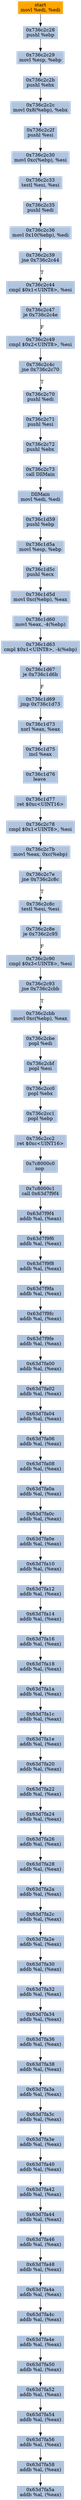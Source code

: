digraph G {
node[shape=rectangle,style=filled,fillcolor=lightsteelblue,color=lightsteelblue]
bgcolor="transparent"
a0x736c2c26movl_edi_edi[label="start\nmovl %edi, %edi",color="lightgrey",fillcolor="orange"];
a0x736c2c28pushl_ebp[label="0x736c2c28\npushl %ebp"];
a0x736c2c29movl_esp_ebp[label="0x736c2c29\nmovl %esp, %ebp"];
a0x736c2c2bpushl_ebx[label="0x736c2c2b\npushl %ebx"];
a0x736c2c2cmovl_0x8ebp__ebx[label="0x736c2c2c\nmovl 0x8(%ebp), %ebx"];
a0x736c2c2fpushl_esi[label="0x736c2c2f\npushl %esi"];
a0x736c2c30movl_0xcebp__esi[label="0x736c2c30\nmovl 0xc(%ebp), %esi"];
a0x736c2c33testl_esi_esi[label="0x736c2c33\ntestl %esi, %esi"];
a0x736c2c35pushl_edi[label="0x736c2c35\npushl %edi"];
a0x736c2c36movl_0x10ebp__edi[label="0x736c2c36\nmovl 0x10(%ebp), %edi"];
a0x736c2c39jne_0x736c2c44[label="0x736c2c39\njne 0x736c2c44"];
a0x736c2c44cmpl_0x1UINT8_esi[label="0x736c2c44\ncmpl $0x1<UINT8>, %esi"];
a0x736c2c47je_0x736c2c4e[label="0x736c2c47\nje 0x736c2c4e"];
a0x736c2c49cmpl_0x2UINT8_esi[label="0x736c2c49\ncmpl $0x2<UINT8>, %esi"];
a0x736c2c4cjne_0x736c2c70[label="0x736c2c4c\njne 0x736c2c70"];
a0x736c2c70pushl_edi[label="0x736c2c70\npushl %edi"];
a0x736c2c71pushl_esi[label="0x736c2c71\npushl %esi"];
a0x736c2c72pushl_ebx[label="0x736c2c72\npushl %ebx"];
a0x736c2c73call_DllMain[label="0x736c2c73\ncall DllMain"];
a0x736c1d57movl_edi_edi[label="DllMain\nmovl %edi, %edi"];
a0x736c1d59pushl_ebp[label="0x736c1d59\npushl %ebp"];
a0x736c1d5amovl_esp_ebp[label="0x736c1d5a\nmovl %esp, %ebp"];
a0x736c1d5cpushl_ecx[label="0x736c1d5c\npushl %ecx"];
a0x736c1d5dmovl_0xcebp__eax[label="0x736c1d5d\nmovl 0xc(%ebp), %eax"];
a0x736c1d60movl_eax__4ebp_[label="0x736c1d60\nmovl %eax, -4(%ebp)"];
a0x736c1d63cmpl_0x1UINT8__4ebp_[label="0x736c1d63\ncmpl $0x1<UINT8>, -4(%ebp)"];
a0x736c1d67je_0x736c1d6b[label="0x736c1d67\nje 0x736c1d6b"];
a0x736c1d69jmp_0x736c1d73[label="0x736c1d69\njmp 0x736c1d73"];
a0x736c1d73xorl_eax_eax[label="0x736c1d73\nxorl %eax, %eax"];
a0x736c1d75incl_eax[label="0x736c1d75\nincl %eax"];
a0x736c1d76leave_[label="0x736c1d76\nleave "];
a0x736c1d77ret_0xcUINT16[label="0x736c1d77\nret $0xc<UINT16>"];
a0x736c2c78cmpl_0x1UINT8_esi[label="0x736c2c78\ncmpl $0x1<UINT8>, %esi"];
a0x736c2c7bmovl_eax_0xcebp_[label="0x736c2c7b\nmovl %eax, 0xc(%ebp)"];
a0x736c2c7ejne_0x736c2c8c[label="0x736c2c7e\njne 0x736c2c8c"];
a0x736c2c8ctestl_esi_esi[label="0x736c2c8c\ntestl %esi, %esi"];
a0x736c2c8eje_0x736c2c95[label="0x736c2c8e\nje 0x736c2c95"];
a0x736c2c90cmpl_0x3UINT8_esi[label="0x736c2c90\ncmpl $0x3<UINT8>, %esi"];
a0x736c2c93jne_0x736c2cbb[label="0x736c2c93\njne 0x736c2cbb"];
a0x736c2cbbmovl_0xcebp__eax[label="0x736c2cbb\nmovl 0xc(%ebp), %eax"];
a0x736c2cbepopl_edi[label="0x736c2cbe\npopl %edi"];
a0x736c2cbfpopl_esi[label="0x736c2cbf\npopl %esi"];
a0x736c2cc0popl_ebx[label="0x736c2cc0\npopl %ebx"];
a0x736c2cc1popl_ebp[label="0x736c2cc1\npopl %ebp"];
a0x736c2cc2ret_0xcUINT16[label="0x736c2cc2\nret $0xc<UINT16>"];
a0x7c8000c0nop_[label="0x7c8000c0\nnop "];
a0x7c8000c1call_0x63d7f9f4[label="0x7c8000c1\ncall 0x63d7f9f4"];
a0x63d7f9f4addb_al_eax_[label="0x63d7f9f4\naddb %al, (%eax)"];
a0x63d7f9f6addb_al_eax_[label="0x63d7f9f6\naddb %al, (%eax)"];
a0x63d7f9f8addb_al_eax_[label="0x63d7f9f8\naddb %al, (%eax)"];
a0x63d7f9faaddb_al_eax_[label="0x63d7f9fa\naddb %al, (%eax)"];
a0x63d7f9fcaddb_al_eax_[label="0x63d7f9fc\naddb %al, (%eax)"];
a0x63d7f9feaddb_al_eax_[label="0x63d7f9fe\naddb %al, (%eax)"];
a0x63d7fa00addb_al_eax_[label="0x63d7fa00\naddb %al, (%eax)"];
a0x63d7fa02addb_al_eax_[label="0x63d7fa02\naddb %al, (%eax)"];
a0x63d7fa04addb_al_eax_[label="0x63d7fa04\naddb %al, (%eax)"];
a0x63d7fa06addb_al_eax_[label="0x63d7fa06\naddb %al, (%eax)"];
a0x63d7fa08addb_al_eax_[label="0x63d7fa08\naddb %al, (%eax)"];
a0x63d7fa0aaddb_al_eax_[label="0x63d7fa0a\naddb %al, (%eax)"];
a0x63d7fa0caddb_al_eax_[label="0x63d7fa0c\naddb %al, (%eax)"];
a0x63d7fa0eaddb_al_eax_[label="0x63d7fa0e\naddb %al, (%eax)"];
a0x63d7fa10addb_al_eax_[label="0x63d7fa10\naddb %al, (%eax)"];
a0x63d7fa12addb_al_eax_[label="0x63d7fa12\naddb %al, (%eax)"];
a0x63d7fa14addb_al_eax_[label="0x63d7fa14\naddb %al, (%eax)"];
a0x63d7fa16addb_al_eax_[label="0x63d7fa16\naddb %al, (%eax)"];
a0x63d7fa18addb_al_eax_[label="0x63d7fa18\naddb %al, (%eax)"];
a0x63d7fa1aaddb_al_eax_[label="0x63d7fa1a\naddb %al, (%eax)"];
a0x63d7fa1caddb_al_eax_[label="0x63d7fa1c\naddb %al, (%eax)"];
a0x63d7fa1eaddb_al_eax_[label="0x63d7fa1e\naddb %al, (%eax)"];
a0x63d7fa20addb_al_eax_[label="0x63d7fa20\naddb %al, (%eax)"];
a0x63d7fa22addb_al_eax_[label="0x63d7fa22\naddb %al, (%eax)"];
a0x63d7fa24addb_al_eax_[label="0x63d7fa24\naddb %al, (%eax)"];
a0x63d7fa26addb_al_eax_[label="0x63d7fa26\naddb %al, (%eax)"];
a0x63d7fa28addb_al_eax_[label="0x63d7fa28\naddb %al, (%eax)"];
a0x63d7fa2aaddb_al_eax_[label="0x63d7fa2a\naddb %al, (%eax)"];
a0x63d7fa2caddb_al_eax_[label="0x63d7fa2c\naddb %al, (%eax)"];
a0x63d7fa2eaddb_al_eax_[label="0x63d7fa2e\naddb %al, (%eax)"];
a0x63d7fa30addb_al_eax_[label="0x63d7fa30\naddb %al, (%eax)"];
a0x63d7fa32addb_al_eax_[label="0x63d7fa32\naddb %al, (%eax)"];
a0x63d7fa34addb_al_eax_[label="0x63d7fa34\naddb %al, (%eax)"];
a0x63d7fa36addb_al_eax_[label="0x63d7fa36\naddb %al, (%eax)"];
a0x63d7fa38addb_al_eax_[label="0x63d7fa38\naddb %al, (%eax)"];
a0x63d7fa3aaddb_al_eax_[label="0x63d7fa3a\naddb %al, (%eax)"];
a0x63d7fa3caddb_al_eax_[label="0x63d7fa3c\naddb %al, (%eax)"];
a0x63d7fa3eaddb_al_eax_[label="0x63d7fa3e\naddb %al, (%eax)"];
a0x63d7fa40addb_al_eax_[label="0x63d7fa40\naddb %al, (%eax)"];
a0x63d7fa42addb_al_eax_[label="0x63d7fa42\naddb %al, (%eax)"];
a0x63d7fa44addb_al_eax_[label="0x63d7fa44\naddb %al, (%eax)"];
a0x63d7fa46addb_al_eax_[label="0x63d7fa46\naddb %al, (%eax)"];
a0x63d7fa48addb_al_eax_[label="0x63d7fa48\naddb %al, (%eax)"];
a0x63d7fa4aaddb_al_eax_[label="0x63d7fa4a\naddb %al, (%eax)"];
a0x63d7fa4caddb_al_eax_[label="0x63d7fa4c\naddb %al, (%eax)"];
a0x63d7fa4eaddb_al_eax_[label="0x63d7fa4e\naddb %al, (%eax)"];
a0x63d7fa50addb_al_eax_[label="0x63d7fa50\naddb %al, (%eax)"];
a0x63d7fa52addb_al_eax_[label="0x63d7fa52\naddb %al, (%eax)"];
a0x63d7fa54addb_al_eax_[label="0x63d7fa54\naddb %al, (%eax)"];
a0x63d7fa56addb_al_eax_[label="0x63d7fa56\naddb %al, (%eax)"];
a0x63d7fa58addb_al_eax_[label="0x63d7fa58\naddb %al, (%eax)"];
a0x63d7fa5aaddb_al_eax_[label="0x63d7fa5a\naddb %al, (%eax)"];
a0x736c2c26movl_edi_edi -> a0x736c2c28pushl_ebp [color="#000000"];
a0x736c2c28pushl_ebp -> a0x736c2c29movl_esp_ebp [color="#000000"];
a0x736c2c29movl_esp_ebp -> a0x736c2c2bpushl_ebx [color="#000000"];
a0x736c2c2bpushl_ebx -> a0x736c2c2cmovl_0x8ebp__ebx [color="#000000"];
a0x736c2c2cmovl_0x8ebp__ebx -> a0x736c2c2fpushl_esi [color="#000000"];
a0x736c2c2fpushl_esi -> a0x736c2c30movl_0xcebp__esi [color="#000000"];
a0x736c2c30movl_0xcebp__esi -> a0x736c2c33testl_esi_esi [color="#000000"];
a0x736c2c33testl_esi_esi -> a0x736c2c35pushl_edi [color="#000000"];
a0x736c2c35pushl_edi -> a0x736c2c36movl_0x10ebp__edi [color="#000000"];
a0x736c2c36movl_0x10ebp__edi -> a0x736c2c39jne_0x736c2c44 [color="#000000"];
a0x736c2c39jne_0x736c2c44 -> a0x736c2c44cmpl_0x1UINT8_esi [color="#000000",label="T"];
a0x736c2c44cmpl_0x1UINT8_esi -> a0x736c2c47je_0x736c2c4e [color="#000000"];
a0x736c2c47je_0x736c2c4e -> a0x736c2c49cmpl_0x2UINT8_esi [color="#000000",label="F"];
a0x736c2c49cmpl_0x2UINT8_esi -> a0x736c2c4cjne_0x736c2c70 [color="#000000"];
a0x736c2c4cjne_0x736c2c70 -> a0x736c2c70pushl_edi [color="#000000",label="T"];
a0x736c2c70pushl_edi -> a0x736c2c71pushl_esi [color="#000000"];
a0x736c2c71pushl_esi -> a0x736c2c72pushl_ebx [color="#000000"];
a0x736c2c72pushl_ebx -> a0x736c2c73call_DllMain [color="#000000"];
a0x736c2c73call_DllMain -> a0x736c1d57movl_edi_edi [color="#000000"];
a0x736c1d57movl_edi_edi -> a0x736c1d59pushl_ebp [color="#000000"];
a0x736c1d59pushl_ebp -> a0x736c1d5amovl_esp_ebp [color="#000000"];
a0x736c1d5amovl_esp_ebp -> a0x736c1d5cpushl_ecx [color="#000000"];
a0x736c1d5cpushl_ecx -> a0x736c1d5dmovl_0xcebp__eax [color="#000000"];
a0x736c1d5dmovl_0xcebp__eax -> a0x736c1d60movl_eax__4ebp_ [color="#000000"];
a0x736c1d60movl_eax__4ebp_ -> a0x736c1d63cmpl_0x1UINT8__4ebp_ [color="#000000"];
a0x736c1d63cmpl_0x1UINT8__4ebp_ -> a0x736c1d67je_0x736c1d6b [color="#000000"];
a0x736c1d67je_0x736c1d6b -> a0x736c1d69jmp_0x736c1d73 [color="#000000",label="F"];
a0x736c1d69jmp_0x736c1d73 -> a0x736c1d73xorl_eax_eax [color="#000000"];
a0x736c1d73xorl_eax_eax -> a0x736c1d75incl_eax [color="#000000"];
a0x736c1d75incl_eax -> a0x736c1d76leave_ [color="#000000"];
a0x736c1d76leave_ -> a0x736c1d77ret_0xcUINT16 [color="#000000"];
a0x736c1d77ret_0xcUINT16 -> a0x736c2c78cmpl_0x1UINT8_esi [color="#000000"];
a0x736c2c78cmpl_0x1UINT8_esi -> a0x736c2c7bmovl_eax_0xcebp_ [color="#000000"];
a0x736c2c7bmovl_eax_0xcebp_ -> a0x736c2c7ejne_0x736c2c8c [color="#000000"];
a0x736c2c7ejne_0x736c2c8c -> a0x736c2c8ctestl_esi_esi [color="#000000",label="T"];
a0x736c2c8ctestl_esi_esi -> a0x736c2c8eje_0x736c2c95 [color="#000000"];
a0x736c2c8eje_0x736c2c95 -> a0x736c2c90cmpl_0x3UINT8_esi [color="#000000",label="F"];
a0x736c2c90cmpl_0x3UINT8_esi -> a0x736c2c93jne_0x736c2cbb [color="#000000"];
a0x736c2c93jne_0x736c2cbb -> a0x736c2cbbmovl_0xcebp__eax [color="#000000",label="T"];
a0x736c2cbbmovl_0xcebp__eax -> a0x736c2cbepopl_edi [color="#000000"];
a0x736c2cbepopl_edi -> a0x736c2cbfpopl_esi [color="#000000"];
a0x736c2cbfpopl_esi -> a0x736c2cc0popl_ebx [color="#000000"];
a0x736c2cc0popl_ebx -> a0x736c2cc1popl_ebp [color="#000000"];
a0x736c2cc1popl_ebp -> a0x736c2cc2ret_0xcUINT16 [color="#000000"];
a0x736c2cc2ret_0xcUINT16 -> a0x7c8000c0nop_ [color="#000000"];
a0x7c8000c0nop_ -> a0x7c8000c1call_0x63d7f9f4 [color="#000000"];
a0x7c8000c1call_0x63d7f9f4 -> a0x63d7f9f4addb_al_eax_ [color="#000000"];
a0x63d7f9f4addb_al_eax_ -> a0x63d7f9f6addb_al_eax_ [color="#000000"];
a0x63d7f9f6addb_al_eax_ -> a0x63d7f9f8addb_al_eax_ [color="#000000"];
a0x63d7f9f8addb_al_eax_ -> a0x63d7f9faaddb_al_eax_ [color="#000000"];
a0x63d7f9faaddb_al_eax_ -> a0x63d7f9fcaddb_al_eax_ [color="#000000"];
a0x63d7f9fcaddb_al_eax_ -> a0x63d7f9feaddb_al_eax_ [color="#000000"];
a0x63d7f9feaddb_al_eax_ -> a0x63d7fa00addb_al_eax_ [color="#000000"];
a0x63d7fa00addb_al_eax_ -> a0x63d7fa02addb_al_eax_ [color="#000000"];
a0x63d7fa02addb_al_eax_ -> a0x63d7fa04addb_al_eax_ [color="#000000"];
a0x63d7fa04addb_al_eax_ -> a0x63d7fa06addb_al_eax_ [color="#000000"];
a0x63d7fa06addb_al_eax_ -> a0x63d7fa08addb_al_eax_ [color="#000000"];
a0x63d7fa08addb_al_eax_ -> a0x63d7fa0aaddb_al_eax_ [color="#000000"];
a0x63d7fa0aaddb_al_eax_ -> a0x63d7fa0caddb_al_eax_ [color="#000000"];
a0x63d7fa0caddb_al_eax_ -> a0x63d7fa0eaddb_al_eax_ [color="#000000"];
a0x63d7fa0eaddb_al_eax_ -> a0x63d7fa10addb_al_eax_ [color="#000000"];
a0x63d7fa10addb_al_eax_ -> a0x63d7fa12addb_al_eax_ [color="#000000"];
a0x63d7fa12addb_al_eax_ -> a0x63d7fa14addb_al_eax_ [color="#000000"];
a0x63d7fa14addb_al_eax_ -> a0x63d7fa16addb_al_eax_ [color="#000000"];
a0x63d7fa16addb_al_eax_ -> a0x63d7fa18addb_al_eax_ [color="#000000"];
a0x63d7fa18addb_al_eax_ -> a0x63d7fa1aaddb_al_eax_ [color="#000000"];
a0x63d7fa1aaddb_al_eax_ -> a0x63d7fa1caddb_al_eax_ [color="#000000"];
a0x63d7fa1caddb_al_eax_ -> a0x63d7fa1eaddb_al_eax_ [color="#000000"];
a0x63d7fa1eaddb_al_eax_ -> a0x63d7fa20addb_al_eax_ [color="#000000"];
a0x63d7fa20addb_al_eax_ -> a0x63d7fa22addb_al_eax_ [color="#000000"];
a0x63d7fa22addb_al_eax_ -> a0x63d7fa24addb_al_eax_ [color="#000000"];
a0x63d7fa24addb_al_eax_ -> a0x63d7fa26addb_al_eax_ [color="#000000"];
a0x63d7fa26addb_al_eax_ -> a0x63d7fa28addb_al_eax_ [color="#000000"];
a0x63d7fa28addb_al_eax_ -> a0x63d7fa2aaddb_al_eax_ [color="#000000"];
a0x63d7fa2aaddb_al_eax_ -> a0x63d7fa2caddb_al_eax_ [color="#000000"];
a0x63d7fa2caddb_al_eax_ -> a0x63d7fa2eaddb_al_eax_ [color="#000000"];
a0x63d7fa2eaddb_al_eax_ -> a0x63d7fa30addb_al_eax_ [color="#000000"];
a0x63d7fa30addb_al_eax_ -> a0x63d7fa32addb_al_eax_ [color="#000000"];
a0x63d7fa32addb_al_eax_ -> a0x63d7fa34addb_al_eax_ [color="#000000"];
a0x63d7fa34addb_al_eax_ -> a0x63d7fa36addb_al_eax_ [color="#000000"];
a0x63d7fa36addb_al_eax_ -> a0x63d7fa38addb_al_eax_ [color="#000000"];
a0x63d7fa38addb_al_eax_ -> a0x63d7fa3aaddb_al_eax_ [color="#000000"];
a0x63d7fa3aaddb_al_eax_ -> a0x63d7fa3caddb_al_eax_ [color="#000000"];
a0x63d7fa3caddb_al_eax_ -> a0x63d7fa3eaddb_al_eax_ [color="#000000"];
a0x63d7fa3eaddb_al_eax_ -> a0x63d7fa40addb_al_eax_ [color="#000000"];
a0x63d7fa40addb_al_eax_ -> a0x63d7fa42addb_al_eax_ [color="#000000"];
a0x63d7fa42addb_al_eax_ -> a0x63d7fa44addb_al_eax_ [color="#000000"];
a0x63d7fa44addb_al_eax_ -> a0x63d7fa46addb_al_eax_ [color="#000000"];
a0x63d7fa46addb_al_eax_ -> a0x63d7fa48addb_al_eax_ [color="#000000"];
a0x63d7fa48addb_al_eax_ -> a0x63d7fa4aaddb_al_eax_ [color="#000000"];
a0x63d7fa4aaddb_al_eax_ -> a0x63d7fa4caddb_al_eax_ [color="#000000"];
a0x63d7fa4caddb_al_eax_ -> a0x63d7fa4eaddb_al_eax_ [color="#000000"];
a0x63d7fa4eaddb_al_eax_ -> a0x63d7fa50addb_al_eax_ [color="#000000"];
a0x63d7fa50addb_al_eax_ -> a0x63d7fa52addb_al_eax_ [color="#000000"];
a0x63d7fa52addb_al_eax_ -> a0x63d7fa54addb_al_eax_ [color="#000000"];
a0x63d7fa54addb_al_eax_ -> a0x63d7fa56addb_al_eax_ [color="#000000"];
a0x63d7fa56addb_al_eax_ -> a0x63d7fa58addb_al_eax_ [color="#000000"];
a0x63d7fa58addb_al_eax_ -> a0x63d7fa5aaddb_al_eax_ [color="#000000"];
}
